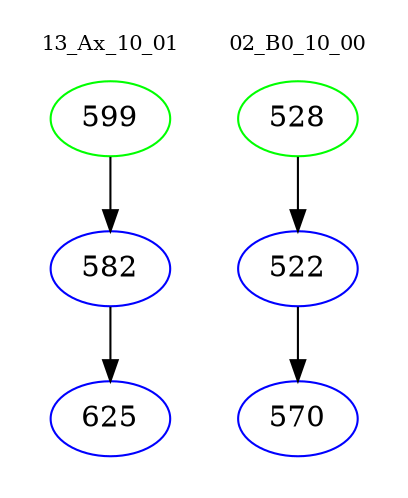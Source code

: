digraph{
subgraph cluster_0 {
color = white
label = "13_Ax_10_01";
fontsize=10;
T0_599 [label="599", color="green"]
T0_599 -> T0_582 [color="black"]
T0_582 [label="582", color="blue"]
T0_582 -> T0_625 [color="black"]
T0_625 [label="625", color="blue"]
}
subgraph cluster_1 {
color = white
label = "02_B0_10_00";
fontsize=10;
T1_528 [label="528", color="green"]
T1_528 -> T1_522 [color="black"]
T1_522 [label="522", color="blue"]
T1_522 -> T1_570 [color="black"]
T1_570 [label="570", color="blue"]
}
}
